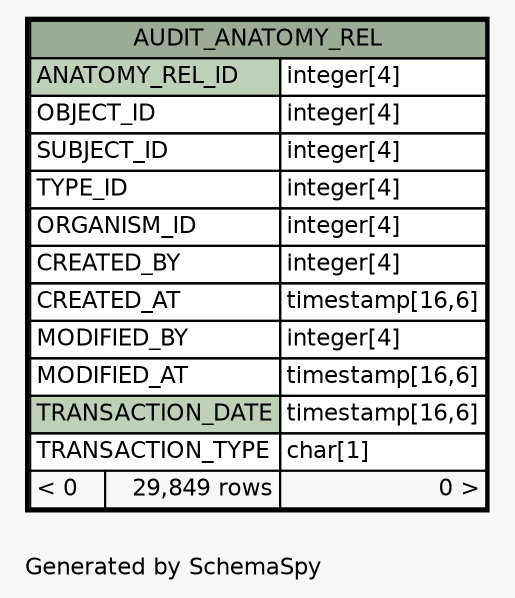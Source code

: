 // dot 2.38.0 on Windows 10 10.0
// SchemaSpy rev Unknown
digraph "oneDegreeRelationshipsDiagram" {
  graph [
    rankdir="RL"
    bgcolor="#f7f7f7"
    label="\nGenerated by SchemaSpy"
    labeljust="l"
    nodesep="0.18"
    ranksep="0.46"
    fontname="Helvetica"
    fontsize="11"
  ];
  node [
    fontname="Helvetica"
    fontsize="11"
    shape="plaintext"
  ];
  edge [
    arrowsize="0.8"
  ];
  "AUDIT_ANATOMY_REL" [
    label=<
    <TABLE BORDER="2" CELLBORDER="1" CELLSPACING="0" BGCOLOR="#ffffff">
      <TR><TD COLSPAN="3" BGCOLOR="#9bab96" ALIGN="CENTER">AUDIT_ANATOMY_REL</TD></TR>
      <TR><TD PORT="ANATOMY_REL_ID" COLSPAN="2" BGCOLOR="#bed1b8" ALIGN="LEFT">ANATOMY_REL_ID</TD><TD PORT="ANATOMY_REL_ID.type" ALIGN="LEFT">integer[4]</TD></TR>
      <TR><TD PORT="OBJECT_ID" COLSPAN="2" ALIGN="LEFT">OBJECT_ID</TD><TD PORT="OBJECT_ID.type" ALIGN="LEFT">integer[4]</TD></TR>
      <TR><TD PORT="SUBJECT_ID" COLSPAN="2" ALIGN="LEFT">SUBJECT_ID</TD><TD PORT="SUBJECT_ID.type" ALIGN="LEFT">integer[4]</TD></TR>
      <TR><TD PORT="TYPE_ID" COLSPAN="2" ALIGN="LEFT">TYPE_ID</TD><TD PORT="TYPE_ID.type" ALIGN="LEFT">integer[4]</TD></TR>
      <TR><TD PORT="ORGANISM_ID" COLSPAN="2" ALIGN="LEFT">ORGANISM_ID</TD><TD PORT="ORGANISM_ID.type" ALIGN="LEFT">integer[4]</TD></TR>
      <TR><TD PORT="CREATED_BY" COLSPAN="2" ALIGN="LEFT">CREATED_BY</TD><TD PORT="CREATED_BY.type" ALIGN="LEFT">integer[4]</TD></TR>
      <TR><TD PORT="CREATED_AT" COLSPAN="2" ALIGN="LEFT">CREATED_AT</TD><TD PORT="CREATED_AT.type" ALIGN="LEFT">timestamp[16,6]</TD></TR>
      <TR><TD PORT="MODIFIED_BY" COLSPAN="2" ALIGN="LEFT">MODIFIED_BY</TD><TD PORT="MODIFIED_BY.type" ALIGN="LEFT">integer[4]</TD></TR>
      <TR><TD PORT="MODIFIED_AT" COLSPAN="2" ALIGN="LEFT">MODIFIED_AT</TD><TD PORT="MODIFIED_AT.type" ALIGN="LEFT">timestamp[16,6]</TD></TR>
      <TR><TD PORT="TRANSACTION_DATE" COLSPAN="2" BGCOLOR="#bed1b8" ALIGN="LEFT">TRANSACTION_DATE</TD><TD PORT="TRANSACTION_DATE.type" ALIGN="LEFT">timestamp[16,6]</TD></TR>
      <TR><TD PORT="TRANSACTION_TYPE" COLSPAN="2" ALIGN="LEFT">TRANSACTION_TYPE</TD><TD PORT="TRANSACTION_TYPE.type" ALIGN="LEFT">char[1]</TD></TR>
      <TR><TD ALIGN="LEFT" BGCOLOR="#f7f7f7">&lt; 0</TD><TD ALIGN="RIGHT" BGCOLOR="#f7f7f7">29,849 rows</TD><TD ALIGN="RIGHT" BGCOLOR="#f7f7f7">0 &gt;</TD></TR>
    </TABLE>>
    URL="AUDIT_ANATOMY_REL.html"
    tooltip="AUDIT_ANATOMY_REL"
  ];
}
